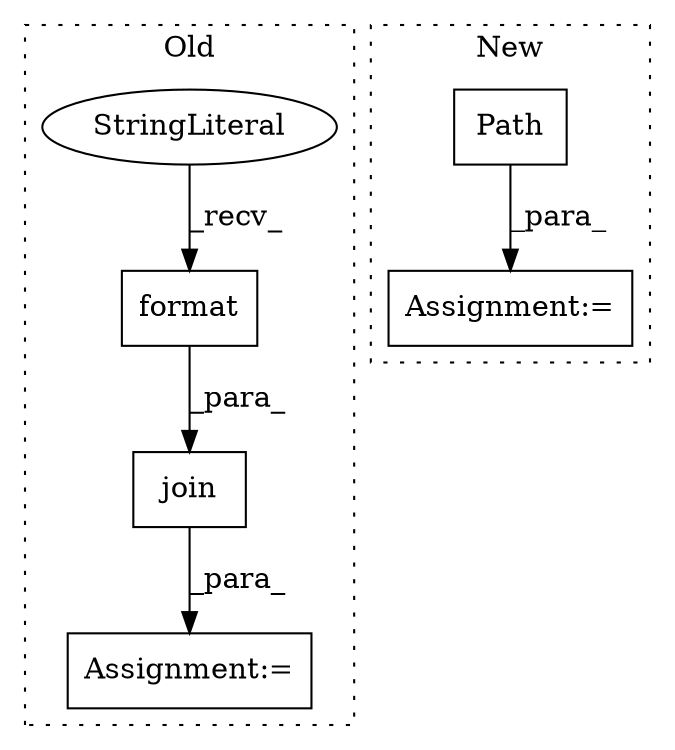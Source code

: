 digraph G {
subgraph cluster0 {
1 [label="format" a="32" s="1162,1200" l="7,1" shape="box"];
3 [label="StringLiteral" a="45" s="1150" l="11" shape="ellipse"];
5 [label="Assignment:=" a="7" s="1133" l="1" shape="box"];
6 [label="join" a="32" s="1134,1201" l="5,1" shape="box"];
label = "Old";
style="dotted";
}
subgraph cluster1 {
2 [label="Path" a="32" s="1298,1318" l="5,1" shape="box"];
4 [label="Assignment:=" a="7" s="1827" l="1" shape="box"];
label = "New";
style="dotted";
}
1 -> 6 [label="_para_"];
2 -> 4 [label="_para_"];
3 -> 1 [label="_recv_"];
6 -> 5 [label="_para_"];
}